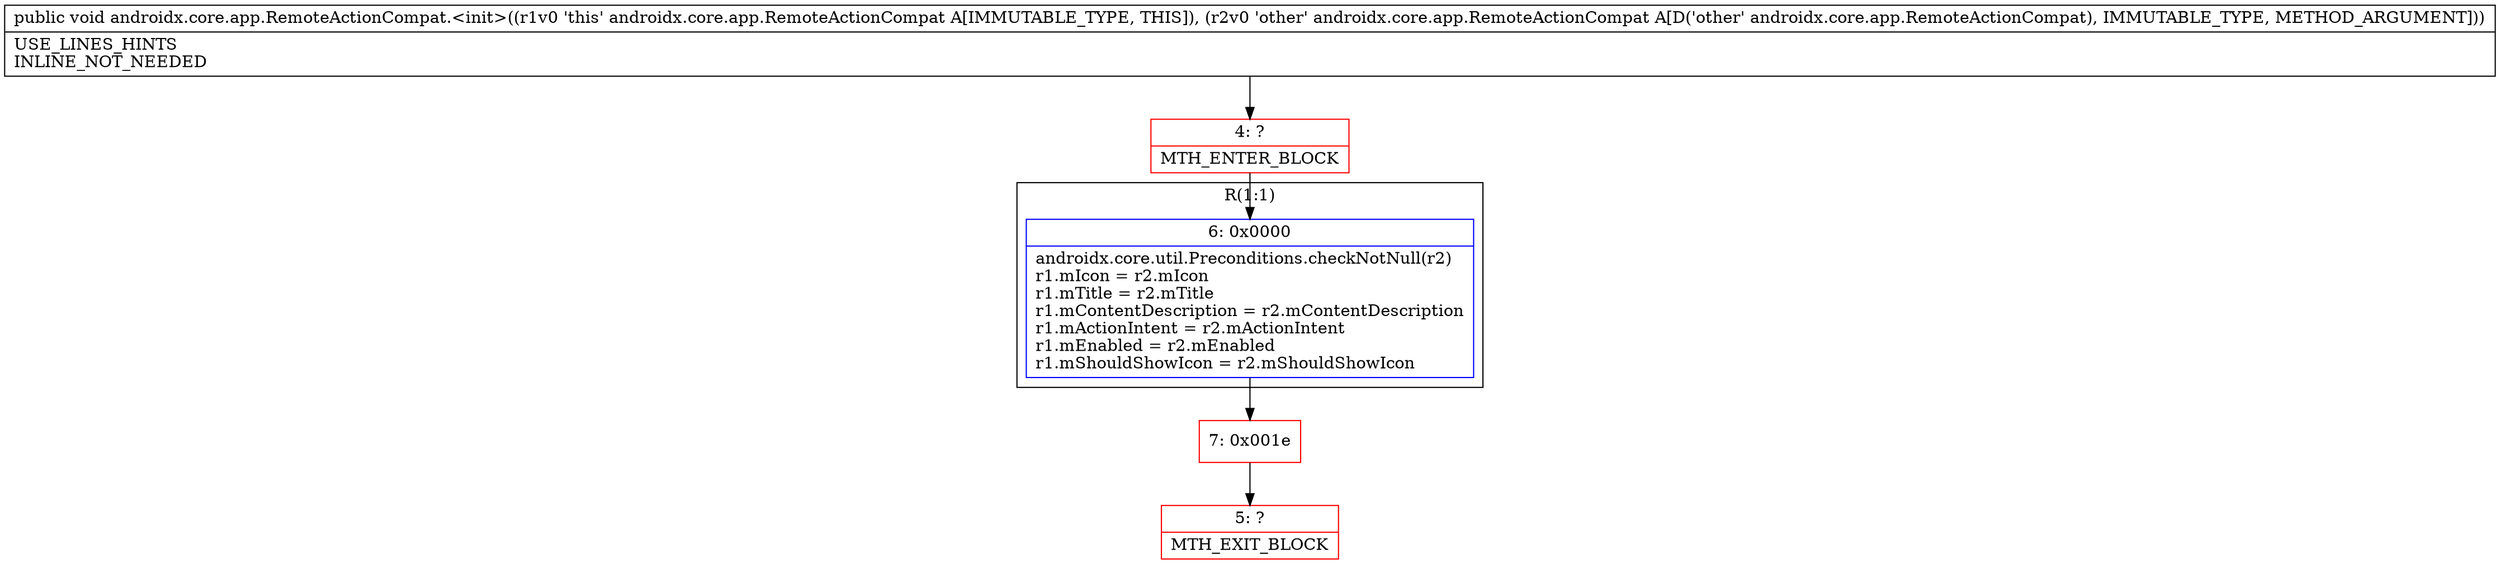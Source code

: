 digraph "CFG forandroidx.core.app.RemoteActionCompat.\<init\>(Landroidx\/core\/app\/RemoteActionCompat;)V" {
subgraph cluster_Region_401595860 {
label = "R(1:1)";
node [shape=record,color=blue];
Node_6 [shape=record,label="{6\:\ 0x0000|androidx.core.util.Preconditions.checkNotNull(r2)\lr1.mIcon = r2.mIcon\lr1.mTitle = r2.mTitle\lr1.mContentDescription = r2.mContentDescription\lr1.mActionIntent = r2.mActionIntent\lr1.mEnabled = r2.mEnabled\lr1.mShouldShowIcon = r2.mShouldShowIcon\l}"];
}
Node_4 [shape=record,color=red,label="{4\:\ ?|MTH_ENTER_BLOCK\l}"];
Node_7 [shape=record,color=red,label="{7\:\ 0x001e}"];
Node_5 [shape=record,color=red,label="{5\:\ ?|MTH_EXIT_BLOCK\l}"];
MethodNode[shape=record,label="{public void androidx.core.app.RemoteActionCompat.\<init\>((r1v0 'this' androidx.core.app.RemoteActionCompat A[IMMUTABLE_TYPE, THIS]), (r2v0 'other' androidx.core.app.RemoteActionCompat A[D('other' androidx.core.app.RemoteActionCompat), IMMUTABLE_TYPE, METHOD_ARGUMENT]))  | USE_LINES_HINTS\lINLINE_NOT_NEEDED\l}"];
MethodNode -> Node_4;Node_6 -> Node_7;
Node_4 -> Node_6;
Node_7 -> Node_5;
}

